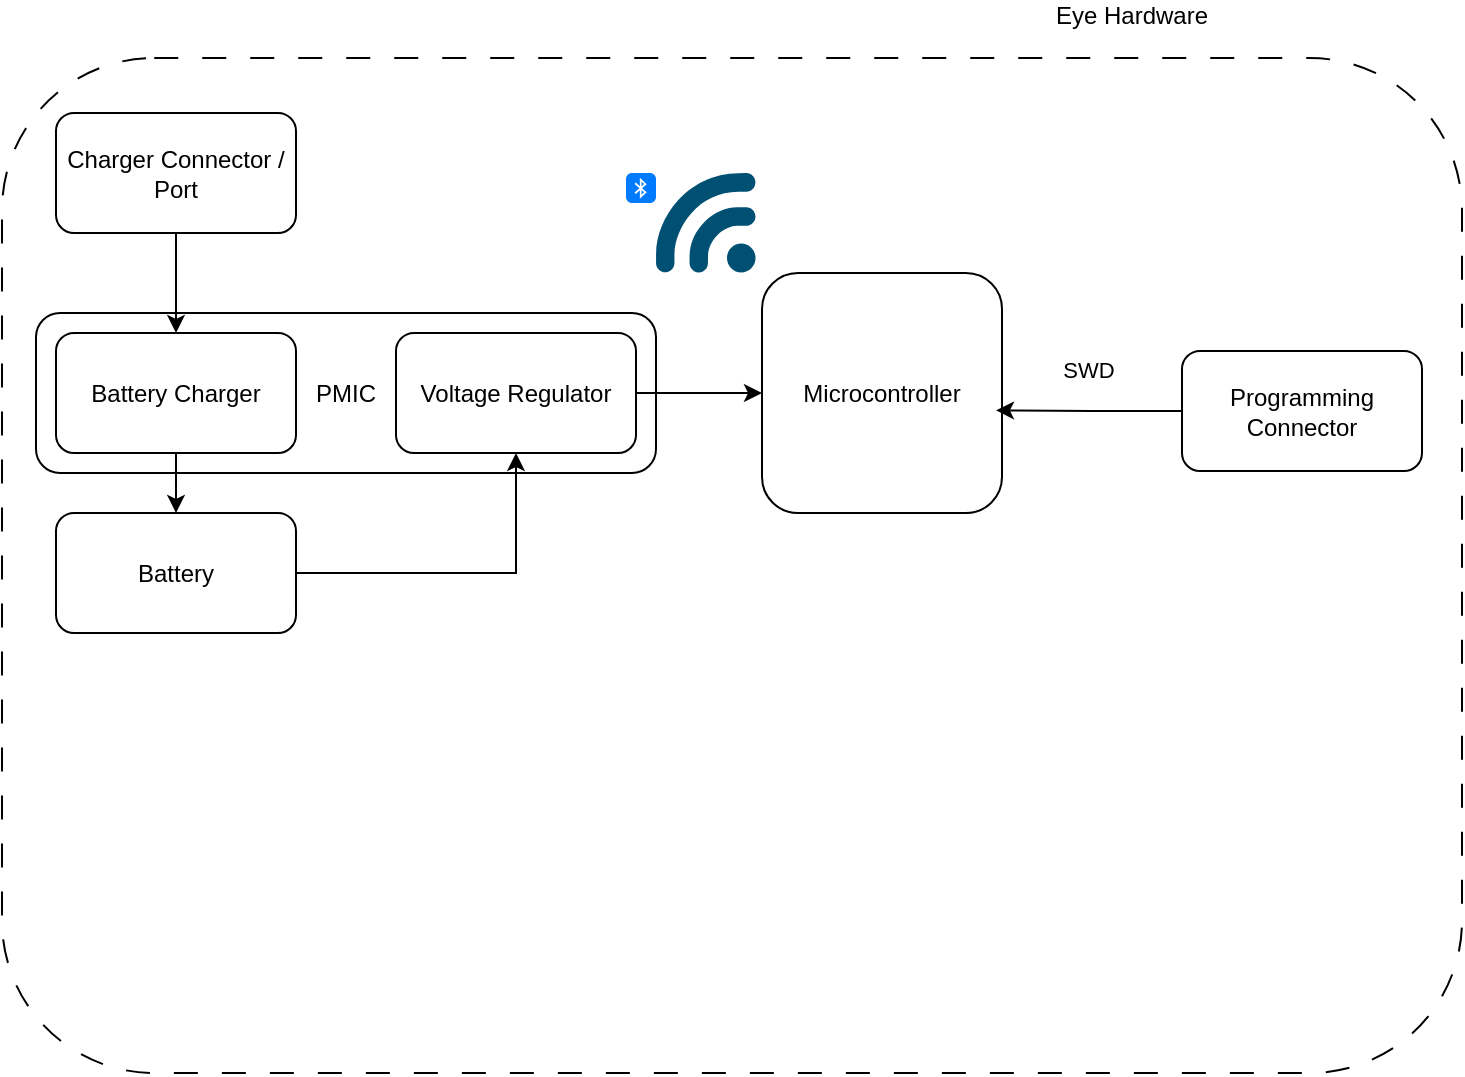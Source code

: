 <mxfile version="24.7.7">
  <diagram name="Page-1" id="OY2XilvTo5lEFc-ta-2N">
    <mxGraphModel dx="2074" dy="1114" grid="1" gridSize="10" guides="1" tooltips="1" connect="1" arrows="1" fold="1" page="1" pageScale="1" pageWidth="1654" pageHeight="1169" math="0" shadow="0">
      <root>
        <mxCell id="0" />
        <mxCell id="1" parent="0" />
        <mxCell id="5c0_GYeCpTK_YEpvNyqg-1" value="&lt;p style=&quot;line-height: 120%;&quot;&gt;PMIC&lt;/p&gt;" style="rounded=1;whiteSpace=wrap;html=1;fillColor=none;" vertex="1" parent="1">
          <mxGeometry x="517" y="337.5" width="310" height="80" as="geometry" />
        </mxCell>
        <mxCell id="5c0_GYeCpTK_YEpvNyqg-2" value="&lt;div&gt;Eye Hardware&lt;/div&gt;" style="rounded=1;whiteSpace=wrap;html=1;fillColor=none;dashed=1;dashPattern=12 12;spacingTop=-550;spacingRight=0;spacingLeft=400;fontColor=#000000;" vertex="1" parent="1">
          <mxGeometry x="500" y="210" width="730" height="507.5" as="geometry" />
        </mxCell>
        <mxCell id="5c0_GYeCpTK_YEpvNyqg-3" value="&lt;div&gt;Microcontroller&lt;br&gt;&lt;/div&gt;" style="rounded=1;whiteSpace=wrap;html=1;fontColor=#000000;" vertex="1" parent="1">
          <mxGeometry x="880" y="317.5" width="120" height="120" as="geometry" />
        </mxCell>
        <mxCell id="5c0_GYeCpTK_YEpvNyqg-4" style="edgeStyle=orthogonalEdgeStyle;rounded=0;orthogonalLoop=1;jettySize=auto;html=1;entryX=0.975;entryY=0.572;entryDx=0;entryDy=0;entryPerimeter=0;" edge="1" parent="1" source="5c0_GYeCpTK_YEpvNyqg-6" target="5c0_GYeCpTK_YEpvNyqg-3">
          <mxGeometry relative="1" as="geometry">
            <mxPoint x="1000" y="342.5" as="targetPoint" />
          </mxGeometry>
        </mxCell>
        <mxCell id="5c0_GYeCpTK_YEpvNyqg-5" value="SWD" style="edgeLabel;html=1;align=center;verticalAlign=middle;resizable=0;points=[];" vertex="1" connectable="0" parent="5c0_GYeCpTK_YEpvNyqg-4">
          <mxGeometry x="0.129" y="2" relative="1" as="geometry">
            <mxPoint x="5" y="-22" as="offset" />
          </mxGeometry>
        </mxCell>
        <mxCell id="5c0_GYeCpTK_YEpvNyqg-6" value="Programming Connector" style="rounded=1;whiteSpace=wrap;html=1;" vertex="1" parent="1">
          <mxGeometry x="1090" y="356.5" width="120" height="60" as="geometry" />
        </mxCell>
        <mxCell id="5c0_GYeCpTK_YEpvNyqg-7" style="edgeStyle=orthogonalEdgeStyle;rounded=0;orthogonalLoop=1;jettySize=auto;html=1;" edge="1" parent="1" source="5c0_GYeCpTK_YEpvNyqg-8" target="5c0_GYeCpTK_YEpvNyqg-3">
          <mxGeometry relative="1" as="geometry" />
        </mxCell>
        <mxCell id="5c0_GYeCpTK_YEpvNyqg-8" value="Voltage Regulator" style="rounded=1;whiteSpace=wrap;html=1;" vertex="1" parent="1">
          <mxGeometry x="697" y="347.5" width="120" height="60" as="geometry" />
        </mxCell>
        <mxCell id="5c0_GYeCpTK_YEpvNyqg-9" style="edgeStyle=orthogonalEdgeStyle;rounded=0;orthogonalLoop=1;jettySize=auto;html=1;exitX=1;exitY=0.5;exitDx=0;exitDy=0;entryX=0.5;entryY=1;entryDx=0;entryDy=0;" edge="1" parent="1" source="5c0_GYeCpTK_YEpvNyqg-10" target="5c0_GYeCpTK_YEpvNyqg-8">
          <mxGeometry relative="1" as="geometry">
            <mxPoint x="687" y="582.5" as="sourcePoint" />
            <mxPoint x="717" y="437.5" as="targetPoint" />
            <Array as="points">
              <mxPoint x="757" y="467.5" />
            </Array>
          </mxGeometry>
        </mxCell>
        <mxCell id="5c0_GYeCpTK_YEpvNyqg-10" value="Battery" style="rounded=1;whiteSpace=wrap;html=1;" vertex="1" parent="1">
          <mxGeometry x="527" y="437.5" width="120" height="60" as="geometry" />
        </mxCell>
        <mxCell id="5c0_GYeCpTK_YEpvNyqg-11" style="edgeStyle=orthogonalEdgeStyle;rounded=0;orthogonalLoop=1;jettySize=auto;html=1;entryX=0.5;entryY=0;entryDx=0;entryDy=0;" edge="1" parent="1" source="5c0_GYeCpTK_YEpvNyqg-12" target="5c0_GYeCpTK_YEpvNyqg-10">
          <mxGeometry relative="1" as="geometry" />
        </mxCell>
        <mxCell id="5c0_GYeCpTK_YEpvNyqg-12" value="Battery Charger" style="rounded=1;whiteSpace=wrap;html=1;" vertex="1" parent="1">
          <mxGeometry x="527" y="347.5" width="120" height="60" as="geometry" />
        </mxCell>
        <mxCell id="5c0_GYeCpTK_YEpvNyqg-13" style="edgeStyle=orthogonalEdgeStyle;rounded=0;orthogonalLoop=1;jettySize=auto;html=1;" edge="1" parent="1" source="5c0_GYeCpTK_YEpvNyqg-14" target="5c0_GYeCpTK_YEpvNyqg-12">
          <mxGeometry relative="1" as="geometry" />
        </mxCell>
        <mxCell id="5c0_GYeCpTK_YEpvNyqg-14" value="Charger Connector / Port" style="rounded=1;whiteSpace=wrap;html=1;" vertex="1" parent="1">
          <mxGeometry x="527" y="237.5" width="120" height="60" as="geometry" />
        </mxCell>
        <mxCell id="5c0_GYeCpTK_YEpvNyqg-15" value="" style="points=[[0.005,0.09,0],[0.08,0,0],[0.76,0.25,0],[1,0.92,0],[0.91,0.995,0],[0.57,0.995,0],[0.045,0.955,0],[0.005,0.43,0]];verticalLabelPosition=bottom;sketch=0;html=1;verticalAlign=top;aspect=fixed;align=center;pointerEvents=1;shape=mxgraph.cisco19.3g_4g_indicator;fillColor=#005073;strokeColor=none;flipH=1;" vertex="1" parent="1">
          <mxGeometry x="827" y="267.5" width="50" height="50" as="geometry" />
        </mxCell>
        <mxCell id="5c0_GYeCpTK_YEpvNyqg-16" value="" style="html=1;strokeWidth=1;shadow=0;dashed=0;shape=mxgraph.ios7.misc.bluetooth;fillColor=#007AFF;strokeColor=none;buttonText=;strokeColor2=#222222;fontColor=#222222;fontSize=8;verticalLabelPosition=bottom;verticalAlign=top;align=center;sketch=0;" vertex="1" parent="1">
          <mxGeometry x="812" y="267.5" width="15" height="15" as="geometry" />
        </mxCell>
      </root>
    </mxGraphModel>
  </diagram>
</mxfile>
